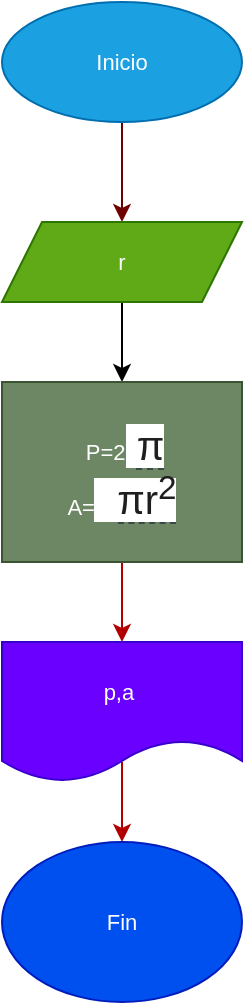 <mxfile>
    <diagram id="WJW5TnY9qj8YxZh8Rrt9" name="Página-1">
        <mxGraphModel dx="576" dy="461" grid="1" gridSize="10" guides="1" tooltips="1" connect="1" arrows="1" fold="1" page="1" pageScale="1" pageWidth="827" pageHeight="1169" math="0" shadow="0">
            <root>
                <mxCell id="0"/>
                <mxCell id="1" parent="0"/>
                <mxCell id="14" style="edgeStyle=none;html=1;exitX=0.5;exitY=1;exitDx=0;exitDy=0;entryX=0.5;entryY=0;entryDx=0;entryDy=0;fontSize=11;fillColor=#a20025;strokeColor=#6F0000;" edge="1" parent="1" source="12" target="13">
                    <mxGeometry relative="1" as="geometry"/>
                </mxCell>
                <mxCell id="12" value="Inicio" style="ellipse;whiteSpace=wrap;html=1;fontSize=11;fillColor=#1ba1e2;fontColor=#ffffff;strokeColor=#006EAF;" vertex="1" parent="1">
                    <mxGeometry x="230" y="40" width="120" height="60" as="geometry"/>
                </mxCell>
                <mxCell id="19" style="edgeStyle=none;html=1;exitX=0.5;exitY=1;exitDx=0;exitDy=0;entryX=0.5;entryY=0;entryDx=0;entryDy=0;fontSize=11;" edge="1" parent="1" source="13">
                    <mxGeometry relative="1" as="geometry">
                        <mxPoint x="290" y="230" as="targetPoint"/>
                    </mxGeometry>
                </mxCell>
                <mxCell id="13" value="r" style="shape=parallelogram;perimeter=parallelogramPerimeter;whiteSpace=wrap;html=1;fixedSize=1;fontSize=11;fillColor=#60a917;fontColor=#ffffff;strokeColor=#2D7600;" vertex="1" parent="1">
                    <mxGeometry x="230" y="150" width="120" height="40" as="geometry"/>
                </mxCell>
                <mxCell id="25" style="edgeStyle=none;html=1;fontSize=11;fillColor=#e51400;strokeColor=#B20000;" edge="1" parent="1" source="20">
                    <mxGeometry relative="1" as="geometry">
                        <mxPoint x="290" y="360" as="targetPoint"/>
                    </mxGeometry>
                </mxCell>
                <mxCell id="20" value="&amp;nbsp;P=2&lt;span style=&quot;color: rgb(31, 31, 31); font-family: &amp;quot;Google Sans&amp;quot;, Arial, sans-serif; font-size: 20px; text-align: left; background-color: rgb(255, 255, 255);&quot;&gt;&amp;nbsp;&lt;/span&gt;&lt;span style=&quot;outline: 0px; color: rgb(31, 31, 31); font-family: &amp;quot;Google Sans&amp;quot;, Arial, sans-serif; font-size: 20px; text-align: left; background-color: rgb(255, 255, 255);&quot; tabindex=&quot;0&quot; role=&quot;tooltip&quot;&gt;&lt;span style=&quot;cursor: pointer; outline: 0px;&quot; data-ved=&quot;2ahUKEwiu7aLSsY6LAxV8q4kEHc8NOMoQmpgGegQISxAD&quot; tabindex=&quot;0&quot; role=&quot;button&quot; data-width=&quot;250&quot; data-theme=&quot;0&quot; data-send-open-event=&quot;true&quot; data-hover-open-delay=&quot;500&quot; data-hover-hide-delay=&quot;1000&quot; data-extra-container-classes=&quot;ZLo7Eb&quot; data-enable-toggle-animation=&quot;true&quot; class=&quot;c5aZPb&quot;&gt;&lt;span style=&quot;border-bottom: 1px dashed rgba(4, 12, 40, 0.5); cursor: pointer;&quot; data-segment-text=&quot;περιφέρεια&quot; data-bubble-link=&quot;&quot; class=&quot;JPfdse&quot;&gt;π&lt;br&gt;&lt;/span&gt;&lt;/span&gt;&lt;/span&gt;A=&lt;span style=&quot;color: rgb(31, 31, 31); font-family: &amp;quot;Google Sans&amp;quot;, Arial, sans-serif; font-size: 20px; text-align: left; background-color: rgb(255, 255, 255);&quot;&gt;&amp;nbsp;&lt;/span&gt;&lt;span style=&quot;color: rgb(31, 31, 31); font-family: &amp;quot;Google Sans&amp;quot;, Arial, sans-serif; font-size: 20px; text-align: left; background-color: rgb(255, 255, 255);&quot;&gt;&amp;nbsp;&lt;/span&gt;&lt;span style=&quot;outline: 0px; color: rgb(31, 31, 31); font-family: &amp;quot;Google Sans&amp;quot;, Arial, sans-serif; font-size: 20px; text-align: left; background-color: rgb(255, 255, 255);&quot; tabindex=&quot;0&quot; role=&quot;tooltip&quot;&gt;&lt;span style=&quot;cursor: pointer; outline: 0px;&quot; data-ved=&quot;2ahUKEwiu7aLSsY6LAxV8q4kEHc8NOMoQmpgGegQISxAD&quot; tabindex=&quot;0&quot; role=&quot;button&quot; data-width=&quot;250&quot; data-theme=&quot;0&quot; data-send-open-event=&quot;true&quot; data-hover-open-delay=&quot;500&quot; data-hover-hide-delay=&quot;1000&quot; data-extra-container-classes=&quot;ZLo7Eb&quot; data-enable-toggle-animation=&quot;true&quot; class=&quot;c5aZPb&quot;&gt;&lt;span style=&quot;border-bottom: 1px dashed rgba(4, 12, 40, 0.5); cursor: pointer;&quot; data-segment-text=&quot;περιφέρεια&quot; data-bubble-link=&quot;&quot; class=&quot;JPfdse&quot;&gt;πr&lt;sup&gt;2&lt;/sup&gt;&lt;/span&gt;&lt;/span&gt;&lt;/span&gt;" style="rounded=0;whiteSpace=wrap;html=1;fontSize=11;fillColor=#6d8764;fontColor=#ffffff;strokeColor=#3A5431;" vertex="1" parent="1">
                    <mxGeometry x="230" y="230" width="120" height="90" as="geometry"/>
                </mxCell>
                <mxCell id="21" style="edgeStyle=none;html=1;fontSize=11;" edge="1" parent="1" source="20">
                    <mxGeometry relative="1" as="geometry">
                        <mxPoint x="290" y="320" as="targetPoint"/>
                    </mxGeometry>
                </mxCell>
                <mxCell id="31" style="edgeStyle=none;html=1;entryX=0.5;entryY=0;entryDx=0;entryDy=0;fontSize=11;fillColor=#e51400;strokeColor=#B20000;" edge="1" parent="1" target="30">
                    <mxGeometry relative="1" as="geometry">
                        <mxPoint x="290" y="420" as="sourcePoint"/>
                    </mxGeometry>
                </mxCell>
                <mxCell id="30" value="Fin" style="ellipse;whiteSpace=wrap;html=1;fontSize=11;fillColor=#0050ef;fontColor=#ffffff;strokeColor=#001DBC;" vertex="1" parent="1">
                    <mxGeometry x="230" y="460" width="120" height="80" as="geometry"/>
                </mxCell>
                <mxCell id="33" value="p,a&amp;nbsp;" style="shape=document;whiteSpace=wrap;html=1;boundedLbl=1;fontSize=11;fillColor=#6a00ff;fontColor=#ffffff;strokeColor=#3700CC;" vertex="1" parent="1">
                    <mxGeometry x="230" y="360" width="120" height="70" as="geometry"/>
                </mxCell>
            </root>
        </mxGraphModel>
    </diagram>
</mxfile>